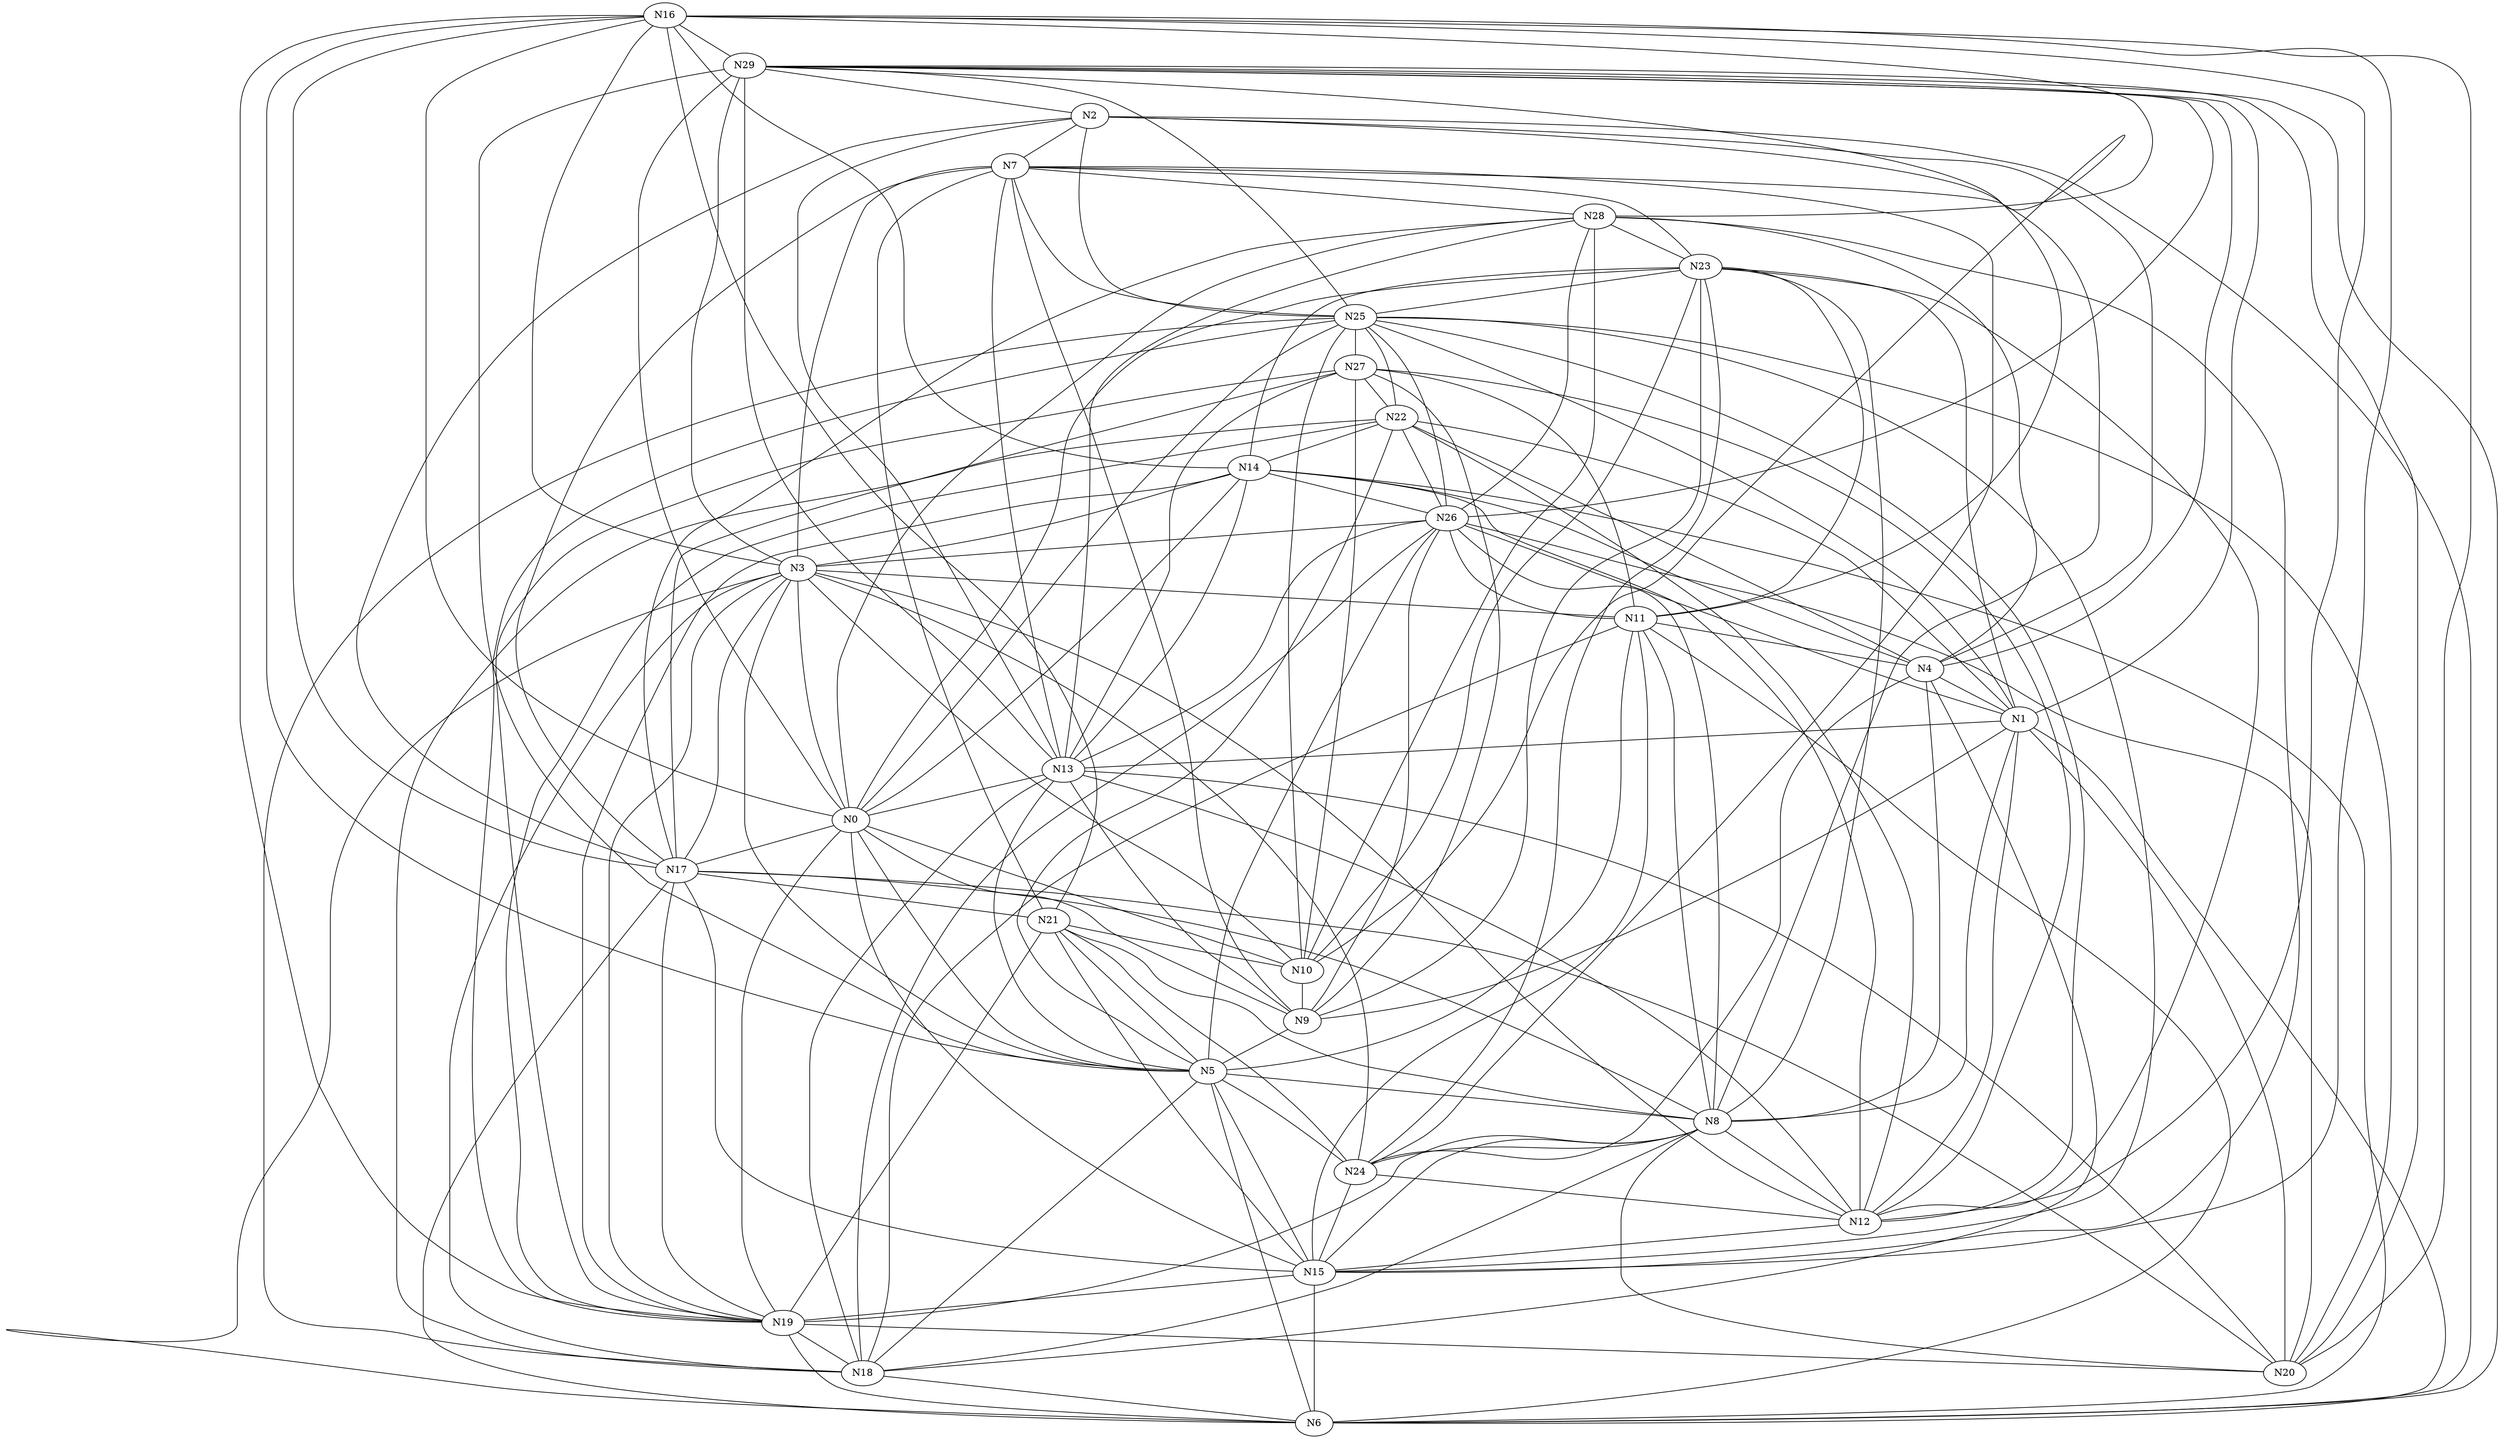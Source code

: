 Graph G {
	N16--N29[weight=82];
	N2--N7[weight=6];
	N14--N3[weight=71];
	N2--N4[weight=80];
	N14--N12[weight=87];
	N5--N29[weight=71];
	N15--N19[weight=45];
	N28--N10[weight=31];
	N14--N6[weight=10];
	N28--N15[weight=68];
	N5--N26[weight=41];
	N28--N16[weight=50];
	N5--N24[weight=92];
	N15--N17[weight=54];
	N29--N20[weight=57];
	N15--N25[weight=77];
	N17--N28[weight=62];
	N4--N14[weight=46];
	N22--N4[weight=98];
	N29--N26[weight=1];
	N22--N5[weight=10];
	N29--N25[weight=16];
	N13--N12[weight=60];
	N4--N18[weight=18];
	N22--N1[weight=65];
	N9--N5[weight=3];
	N16--N19[weight=27];
	N2--N11[weight=29];
	N13--N14[weight=84];
	N16--N17[weight=52];
	N2--N13[weight=57];
	N13--N18[weight=42];
	N5--N18[weight=48];
	N12--N1[weight=100];
	N5--N15[weight=74];
	N12--N3[weight=53];
	N5--N13[weight=48];
	N15--N11[weight=95];
	N0--N3[weight=74];
	N26--N13[weight=23];
	N16--N21[weight=89];
	N0--N5[weight=65];
	N9--N1[weight=52];
	N24--N4[weight=68];
	N29--N13[weight=61];
	N9--N0[weight=100];
	N13--N20[weight=7];
	N29--N10[weight=23];
	N8--N23[weight=70];
	N7--N9[weight=39];
	N8--N24[weight=20];
	N7--N8[weight=27];
	N8--N20[weight=63];
	N12--N16[weight=49];
	N12--N15[weight=5];
	N8--N26[weight=65];
	N25--N12[weight=37];
	N12--N22[weight=16];
	N18--N6[weight=93];
	N18--N25[weight=81];
	N18--N26[weight=26];
	N9--N27[weight=3];
	N18--N8[weight=67];
	N18--N22[weight=44];
	N3--N24[weight=66];
	N16--N15[weight=38];
	N9--N23[weight=64];
	N28--N23[weight=34];
	N29--N2[weight=85];
	N0--N19[weight=47];
	N29--N3[weight=92];
	N5--N8[weight=52];
	N12--N27[weight=35];
	N16--N5[weight=55];
	N0--N17[weight=43];
	N3--N18[weight=3];
	N28--N26[weight=91];
	N3--N19[weight=97];
	N29--N6[weight=37];
	N0--N15[weight=62];
	N25--N22[weight=36];
	N0--N16[weight=83];
	N0--N14[weight=10];
	N6--N15[weight=99];
	N3--N16[weight=1];
	N3--N17[weight=1];
	N3--N10[weight=70];
	N0--N10[weight=16];
	N3--N11[weight=47];
	N5--N6[weight=76];
	N6--N19[weight=31];
	N5--N3[weight=36];
	N22--N14[weight=55];
	N6--N17[weight=97];
	N22--N19[weight=29];
	N9--N13[weight=63];
	N24--N23[weight=10];
	N10--N25[weight=28];
	N24--N21[weight=70];
	N10--N27[weight=85];
	N23--N7[weight=42];
	N23--N12[weight=54];
	N0--N28[weight=12];
	N0--N29[weight=60];
	N3--N6[weight=4];
	N0--N25[weight=62];
	N25--N27[weight=54];
	N0--N23[weight=19];
	N3--N7[weight=80];
	N21--N5[weight=47];
	N13--N0[weight=91];
	N21--N7[weight=80];
	N21--N8[weight=37];
	N11--N23[weight=44];
	N24--N15[weight=85];
	N11--N26[weight=88];
	N19--N18[weight=90];
	N19--N17[weight=7];
	N8--N12[weight=24];
	N21--N10[weight=9];
	N8--N11[weight=2];
	N25--N7[weight=83];
	N21--N15[weight=18];
	N8--N1[weight=12];
	N8--N19[weight=57];
	N21--N19[weight=79];
	N8--N15[weight=72];
	N25--N2[weight=44];
	N8--N17[weight=77];
	N8--N4[weight=3];
	N23--N10[weight=73];
	N18--N11[weight=25];
	N19--N20[weight=100];
	N19--N25[weight=39];
	N19--N27[weight=100];
	N11--N6[weight=45];
	N11--N5[weight=81];
	N11--N4[weight=24];
	N13--N27[weight=83];
	N6--N1[weight=79];
	N6--N2[weight=64];
	N10--N9[weight=42];
	N27--N22[weight=87];
	N13--N28[weight=59];
	N20--N16[weight=49];
	N26--N3[weight=28];
	N26--N22[weight=13];
	N7--N13[weight=59];
	N26--N25[weight=68];
	N14--N26[weight=84];
	N7--N17[weight=57];
	N26--N9[weight=70];
	N1--N13[weight=57];
	N24--N12[weight=91];
	N1--N29[weight=92];
	N4--N1[weight=84];
	N14--N23[weight=81];
	N27--N11[weight=98];
	N17--N2[weight=64];
	N17--N27[weight=62];
	N23--N25[weight=16];
	N20--N26[weight=60];
	N17--N21[weight=26];
	N20--N25[weight=37];
	N17--N20[weight=17];
	N7--N24[weight=75];
	N1--N20[weight=21];
	N14--N16[weight=40];
	N7--N28[weight=6];
	N1--N26[weight=92];
	N1--N25[weight=58];
	N14--N19[weight=54];
	N4--N29[weight=12];
	N1--N23[weight=24];
	N4--N28[weight=75];
}